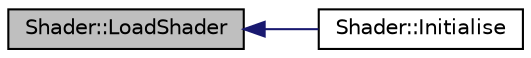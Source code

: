 digraph "Shader::LoadShader"
{
  edge [fontname="Helvetica",fontsize="10",labelfontname="Helvetica",labelfontsize="10"];
  node [fontname="Helvetica",fontsize="10",shape=record];
  rankdir="LR";
  Node1 [label="Shader::LoadShader",height=0.2,width=0.4,color="black", fillcolor="grey75", style="filled" fontcolor="black"];
  Node1 -> Node2 [dir="back",color="midnightblue",fontsize="10",style="solid",fontname="Helvetica"];
  Node2 [label="Shader::Initialise",height=0.2,width=0.4,color="black", fillcolor="white", style="filled",URL="$class_shader.html#ad1dd8ac234423c6e5c7b0b9a9e922113",tooltip="Initialises this object. "];
}
